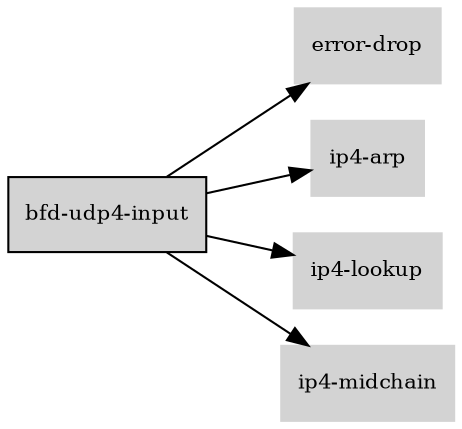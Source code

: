 digraph "bfd_udp4_input_subgraph" {
  rankdir=LR;
  node [shape=box, style=filled, fontsize=10, color=lightgray, fontcolor=black, fillcolor=lightgray];
  "bfd-udp4-input" [color=black, fontcolor=black, fillcolor=lightgray];
  edge [fontsize=8];
  "bfd-udp4-input" -> "error-drop";
  "bfd-udp4-input" -> "ip4-arp";
  "bfd-udp4-input" -> "ip4-lookup";
  "bfd-udp4-input" -> "ip4-midchain";
}
